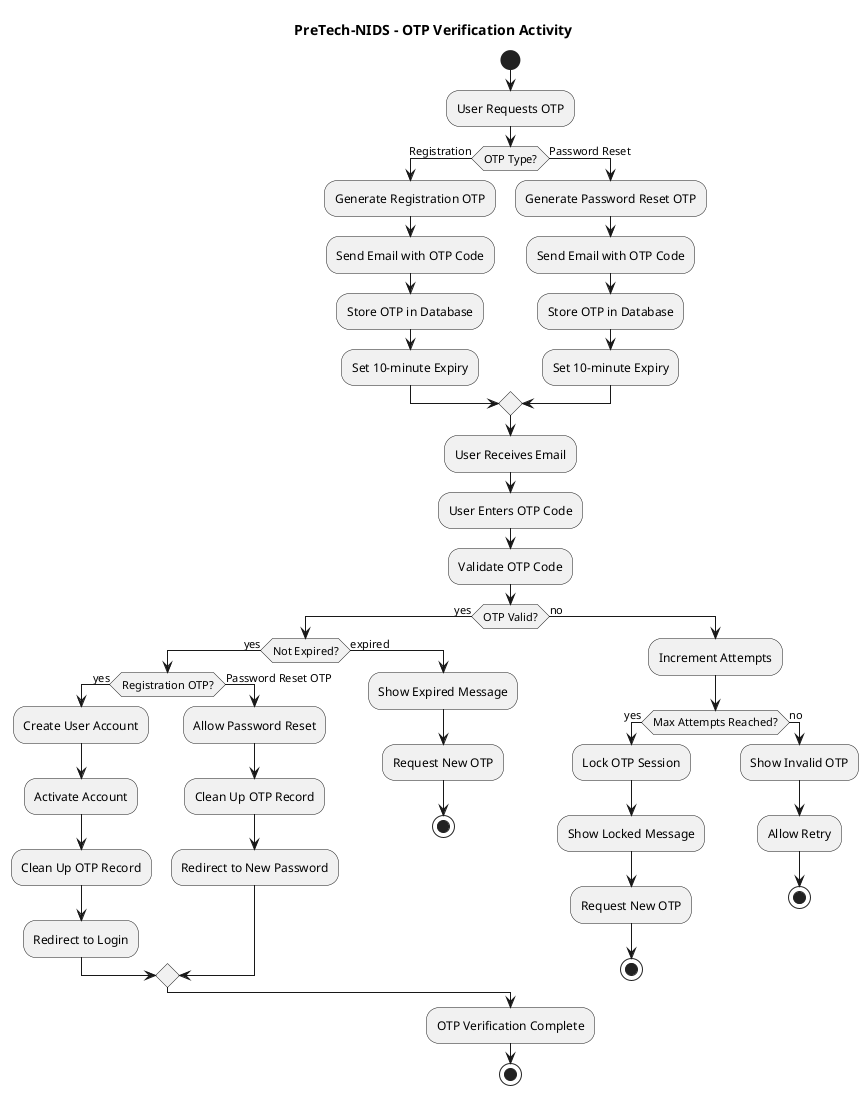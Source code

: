 @startuml
title PreTech-NIDS - OTP Verification Activity
hide circle

start
:User Requests OTP;

if (OTP Type?) then (Registration)
  :Generate Registration OTP;
  :Send Email with OTP Code;
  :Store OTP in Database;
  :Set 10-minute Expiry;
else (Password Reset)
  :Generate Password Reset OTP;
  :Send Email with OTP Code;
  :Store OTP in Database;
  :Set 10-minute Expiry;
endif

:User Receives Email;

:User Enters OTP Code;

:Validate OTP Code;
if (OTP Valid?) then (yes)
  if (Not Expired?) then (yes)
    if (Registration OTP?) then (yes)
      :Create User Account;
      :Activate Account;
      :Clean Up OTP Record;
      :Redirect to Login;
    else (Password Reset OTP)
      :Allow Password Reset;
      :Clean Up OTP Record;
      :Redirect to New Password;
    endif
  else (expired)
    :Show Expired Message;
    :Request New OTP;
    stop
  endif
else (no)
  :Increment Attempts;
  if (Max Attempts Reached?) then (yes)
    :Lock OTP Session;
    :Show Locked Message;
    :Request New OTP;
    stop
  else (no)
    :Show Invalid OTP;
    :Allow Retry;
    stop
  endif
endif

:OTP Verification Complete;

stop
@enduml

